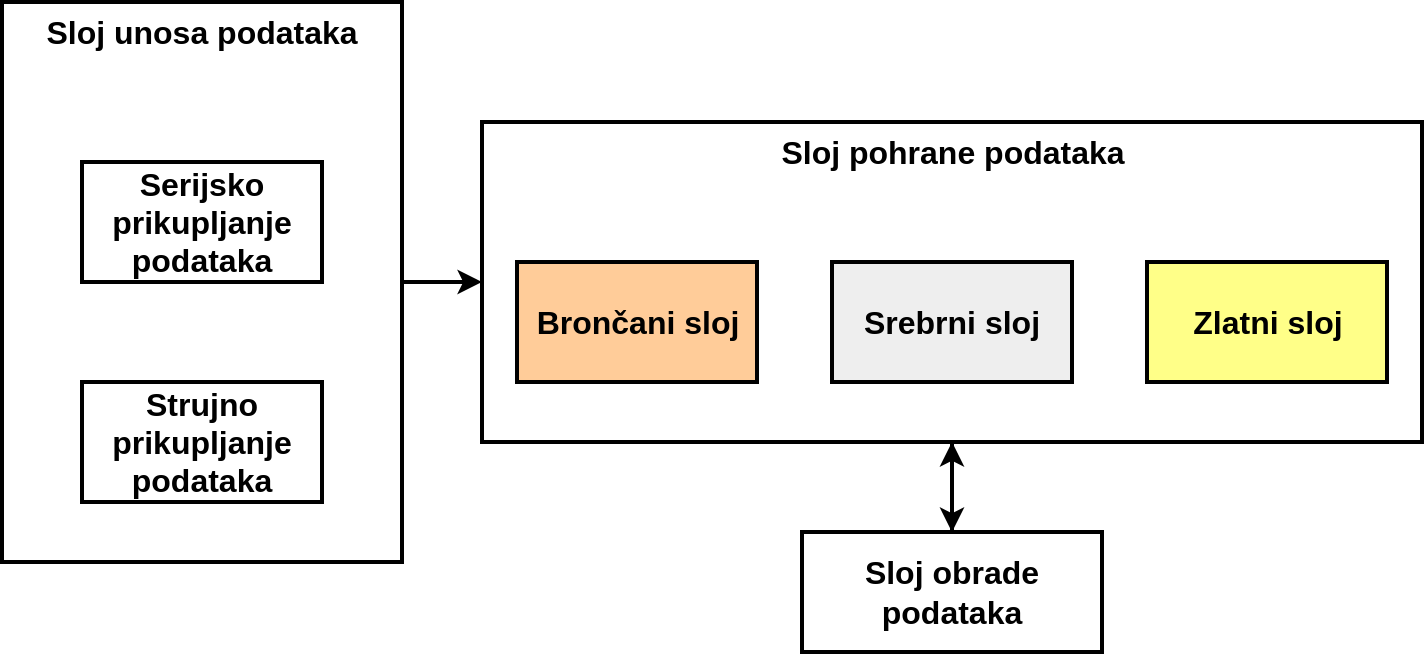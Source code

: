 <mxfile version="21.1.2" type="device">
  <diagram name="Page-1" id="d_iJ2oPxwbvJGMUVquvD">
    <mxGraphModel dx="2058" dy="1180" grid="1" gridSize="10" guides="1" tooltips="1" connect="1" arrows="1" fold="1" page="1" pageScale="1" pageWidth="827" pageHeight="1169" math="0" shadow="0">
      <root>
        <mxCell id="0" />
        <mxCell id="1" parent="0" />
        <mxCell id="7Nm6dNAUkO0t19-iMq1e-6" style="edgeStyle=orthogonalEdgeStyle;rounded=0;orthogonalLoop=1;jettySize=auto;html=1;fontStyle=1;fontSize=16;strokeWidth=2;strokeColor=#000000;" parent="1" source="7Nm6dNAUkO0t19-iMq1e-1" target="7Nm6dNAUkO0t19-iMq1e-5" edge="1">
          <mxGeometry relative="1" as="geometry" />
        </mxCell>
        <mxCell id="7Nm6dNAUkO0t19-iMq1e-1" value="" style="rounded=0;whiteSpace=wrap;html=1;fontStyle=1;fontSize=16;strokeWidth=2;strokeColor=#000000;" parent="1" vertex="1">
          <mxGeometry x="200" y="320" width="200" height="280" as="geometry" />
        </mxCell>
        <mxCell id="7Nm6dNAUkO0t19-iMq1e-2" value="&lt;font style=&quot;font-size: 16px;&quot;&gt;Sloj unosa podataka&lt;/font&gt;" style="text;html=1;strokeColor=none;fillColor=none;align=center;verticalAlign=middle;whiteSpace=wrap;rounded=0;fontStyle=1;fontSize=16;strokeWidth=2;" parent="1" vertex="1">
          <mxGeometry x="215" y="320" width="170" height="30" as="geometry" />
        </mxCell>
        <mxCell id="7Nm6dNAUkO0t19-iMq1e-3" value="Serijsko prikupljanje podataka" style="rounded=0;whiteSpace=wrap;html=1;fontSize=16;fontStyle=1;strokeWidth=2;strokeColor=#000000;" parent="1" vertex="1">
          <mxGeometry x="240" y="400" width="120" height="60" as="geometry" />
        </mxCell>
        <mxCell id="7Nm6dNAUkO0t19-iMq1e-4" value="Strujno prikupljanje podataka" style="rounded=0;whiteSpace=wrap;html=1;fontSize=16;fontStyle=1;strokeWidth=2;strokeColor=#000000;" parent="1" vertex="1">
          <mxGeometry x="240" y="510" width="120" height="60" as="geometry" />
        </mxCell>
        <mxCell id="7Nm6dNAUkO0t19-iMq1e-12" style="edgeStyle=orthogonalEdgeStyle;rounded=0;orthogonalLoop=1;jettySize=auto;html=1;fontStyle=1;fontSize=16;strokeWidth=2;strokeColor=#000000;" parent="1" source="7Nm6dNAUkO0t19-iMq1e-5" target="7Nm6dNAUkO0t19-iMq1e-11" edge="1">
          <mxGeometry relative="1" as="geometry" />
        </mxCell>
        <mxCell id="7Nm6dNAUkO0t19-iMq1e-5" value="" style="rounded=0;whiteSpace=wrap;html=1;fontStyle=1;fontSize=16;strokeWidth=2;strokeColor=#000000;" parent="1" vertex="1">
          <mxGeometry x="440" y="380" width="470" height="160" as="geometry" />
        </mxCell>
        <mxCell id="7Nm6dNAUkO0t19-iMq1e-7" value="Sloj pohrane podataka" style="text;html=1;strokeColor=none;fillColor=none;align=center;verticalAlign=middle;whiteSpace=wrap;rounded=0;fontSize=16;fontStyle=1;strokeWidth=2;" parent="1" vertex="1">
          <mxGeometry x="577.5" y="380" width="195" height="30" as="geometry" />
        </mxCell>
        <mxCell id="7Nm6dNAUkO0t19-iMq1e-8" value="Brončani sloj" style="rounded=0;whiteSpace=wrap;html=1;fillColor=#ffcc99;strokeColor=#000000;fontSize=16;fontStyle=1;strokeWidth=2;" parent="1" vertex="1">
          <mxGeometry x="457.5" y="450" width="120" height="60" as="geometry" />
        </mxCell>
        <mxCell id="7Nm6dNAUkO0t19-iMq1e-9" value="Srebrni sloj" style="rounded=0;whiteSpace=wrap;html=1;fillColor=#eeeeee;strokeColor=#000000;fontSize=16;fontStyle=1;strokeWidth=2;" parent="1" vertex="1">
          <mxGeometry x="615" y="450" width="120" height="60" as="geometry" />
        </mxCell>
        <mxCell id="7Nm6dNAUkO0t19-iMq1e-10" value="Zlatni sloj" style="rounded=0;whiteSpace=wrap;html=1;fillColor=#ffff88;strokeColor=#000000;fontSize=16;fontStyle=1;strokeWidth=2;" parent="1" vertex="1">
          <mxGeometry x="772.5" y="450" width="120" height="60" as="geometry" />
        </mxCell>
        <mxCell id="7Nm6dNAUkO0t19-iMq1e-13" style="edgeStyle=orthogonalEdgeStyle;rounded=0;orthogonalLoop=1;jettySize=auto;html=1;entryX=0.5;entryY=1;entryDx=0;entryDy=0;fontStyle=1;fontSize=16;strokeWidth=2;strokeColor=#000000;" parent="1" source="7Nm6dNAUkO0t19-iMq1e-11" target="7Nm6dNAUkO0t19-iMq1e-5" edge="1">
          <mxGeometry relative="1" as="geometry" />
        </mxCell>
        <mxCell id="7Nm6dNAUkO0t19-iMq1e-11" value="Sloj obrade podataka" style="rounded=0;whiteSpace=wrap;html=1;fontSize=16;fontStyle=1;strokeWidth=2;strokeColor=#000000;" parent="1" vertex="1">
          <mxGeometry x="600" y="585" width="150" height="60" as="geometry" />
        </mxCell>
      </root>
    </mxGraphModel>
  </diagram>
</mxfile>
